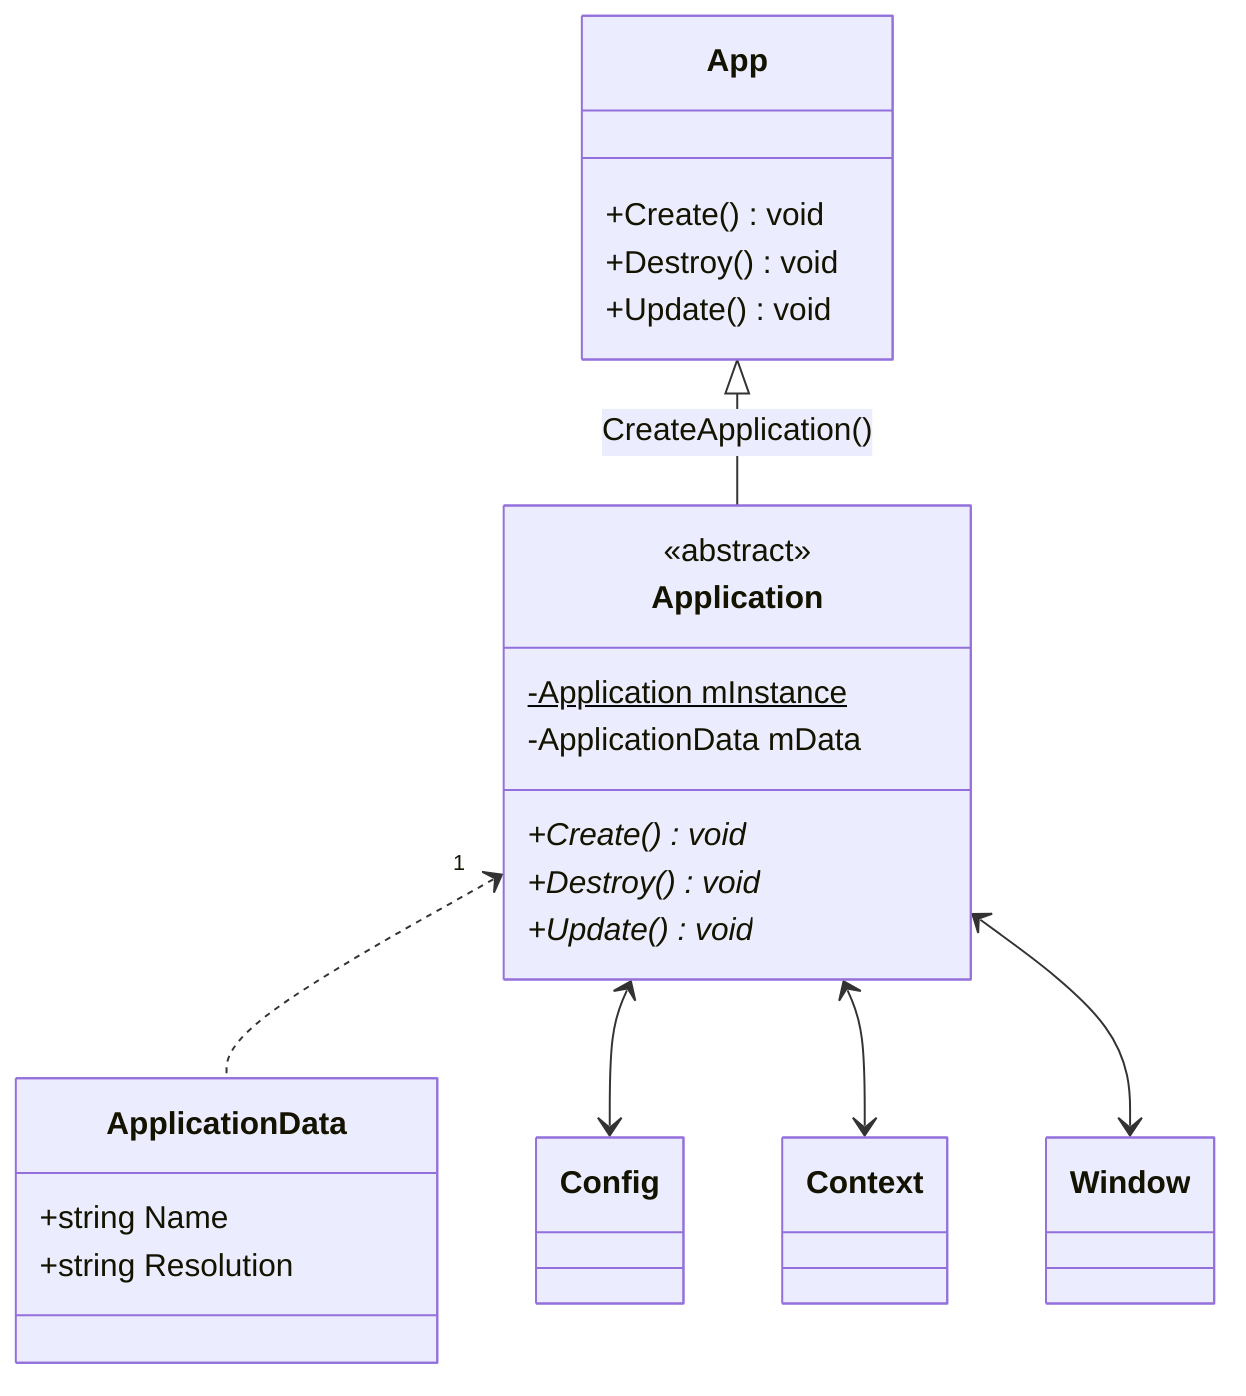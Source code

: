 ﻿classDiagram
    class App {
        +Create() void
        +Destroy() void
        +Update() void
    }
    
    App <|-- Application : CreateApplication()
    
    class ApplicationData {
        +string Name
        +string Resolution
    }

    class Application {
        <<abstract>>
        +Create()* void
        +Destroy()* void
        +Update()* void
        -Application mInstance$
        -ApplicationData mData
    }

    Application "1" <.. ApplicationData
    
    Application <--> Config
    Application <--> Context
    Application <--> Window
    
    class Config {
    }

    class Context {
    }
    
    class Window {
    }